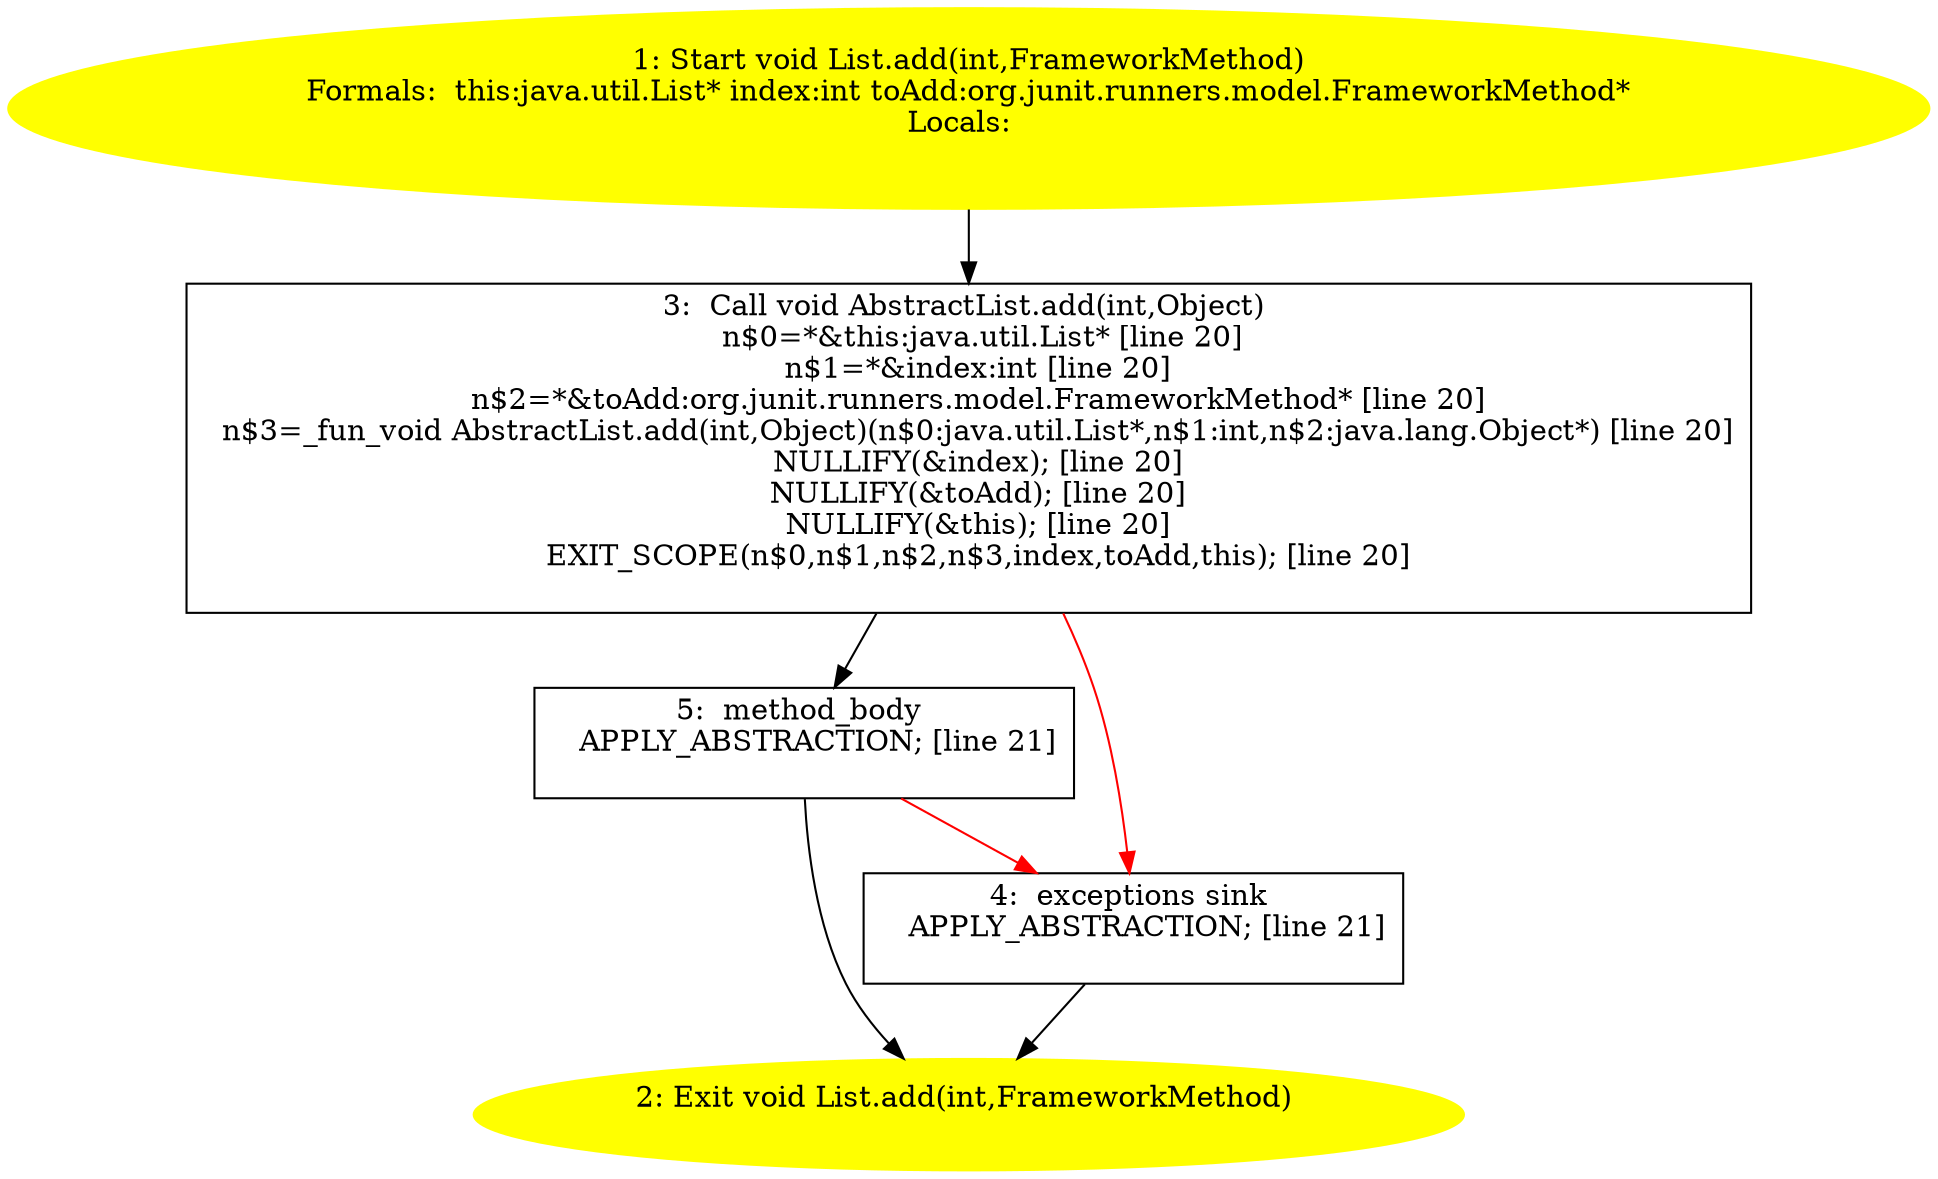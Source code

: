 /* @generated */
digraph cfg {
"java.util.List.add(int,org.junit.runners.model.FrameworkMethod):void.4307dee1244dfc79bfcb375f7021685c_1" [label="1: Start void List.add(int,FrameworkMethod)\nFormals:  this:java.util.List* index:int toAdd:org.junit.runners.model.FrameworkMethod*\nLocals:  \n  " color=yellow style=filled]
	

	 "java.util.List.add(int,org.junit.runners.model.FrameworkMethod):void.4307dee1244dfc79bfcb375f7021685c_1" -> "java.util.List.add(int,org.junit.runners.model.FrameworkMethod):void.4307dee1244dfc79bfcb375f7021685c_3" ;
"java.util.List.add(int,org.junit.runners.model.FrameworkMethod):void.4307dee1244dfc79bfcb375f7021685c_2" [label="2: Exit void List.add(int,FrameworkMethod) \n  " color=yellow style=filled]
	

"java.util.List.add(int,org.junit.runners.model.FrameworkMethod):void.4307dee1244dfc79bfcb375f7021685c_3" [label="3:  Call void AbstractList.add(int,Object) \n   n$0=*&this:java.util.List* [line 20]\n  n$1=*&index:int [line 20]\n  n$2=*&toAdd:org.junit.runners.model.FrameworkMethod* [line 20]\n  n$3=_fun_void AbstractList.add(int,Object)(n$0:java.util.List*,n$1:int,n$2:java.lang.Object*) [line 20]\n  NULLIFY(&index); [line 20]\n  NULLIFY(&toAdd); [line 20]\n  NULLIFY(&this); [line 20]\n  EXIT_SCOPE(n$0,n$1,n$2,n$3,index,toAdd,this); [line 20]\n " shape="box"]
	

	 "java.util.List.add(int,org.junit.runners.model.FrameworkMethod):void.4307dee1244dfc79bfcb375f7021685c_3" -> "java.util.List.add(int,org.junit.runners.model.FrameworkMethod):void.4307dee1244dfc79bfcb375f7021685c_5" ;
	 "java.util.List.add(int,org.junit.runners.model.FrameworkMethod):void.4307dee1244dfc79bfcb375f7021685c_3" -> "java.util.List.add(int,org.junit.runners.model.FrameworkMethod):void.4307dee1244dfc79bfcb375f7021685c_4" [color="red" ];
"java.util.List.add(int,org.junit.runners.model.FrameworkMethod):void.4307dee1244dfc79bfcb375f7021685c_4" [label="4:  exceptions sink \n   APPLY_ABSTRACTION; [line 21]\n " shape="box"]
	

	 "java.util.List.add(int,org.junit.runners.model.FrameworkMethod):void.4307dee1244dfc79bfcb375f7021685c_4" -> "java.util.List.add(int,org.junit.runners.model.FrameworkMethod):void.4307dee1244dfc79bfcb375f7021685c_2" ;
"java.util.List.add(int,org.junit.runners.model.FrameworkMethod):void.4307dee1244dfc79bfcb375f7021685c_5" [label="5:  method_body \n   APPLY_ABSTRACTION; [line 21]\n " shape="box"]
	

	 "java.util.List.add(int,org.junit.runners.model.FrameworkMethod):void.4307dee1244dfc79bfcb375f7021685c_5" -> "java.util.List.add(int,org.junit.runners.model.FrameworkMethod):void.4307dee1244dfc79bfcb375f7021685c_2" ;
	 "java.util.List.add(int,org.junit.runners.model.FrameworkMethod):void.4307dee1244dfc79bfcb375f7021685c_5" -> "java.util.List.add(int,org.junit.runners.model.FrameworkMethod):void.4307dee1244dfc79bfcb375f7021685c_4" [color="red" ];
}
